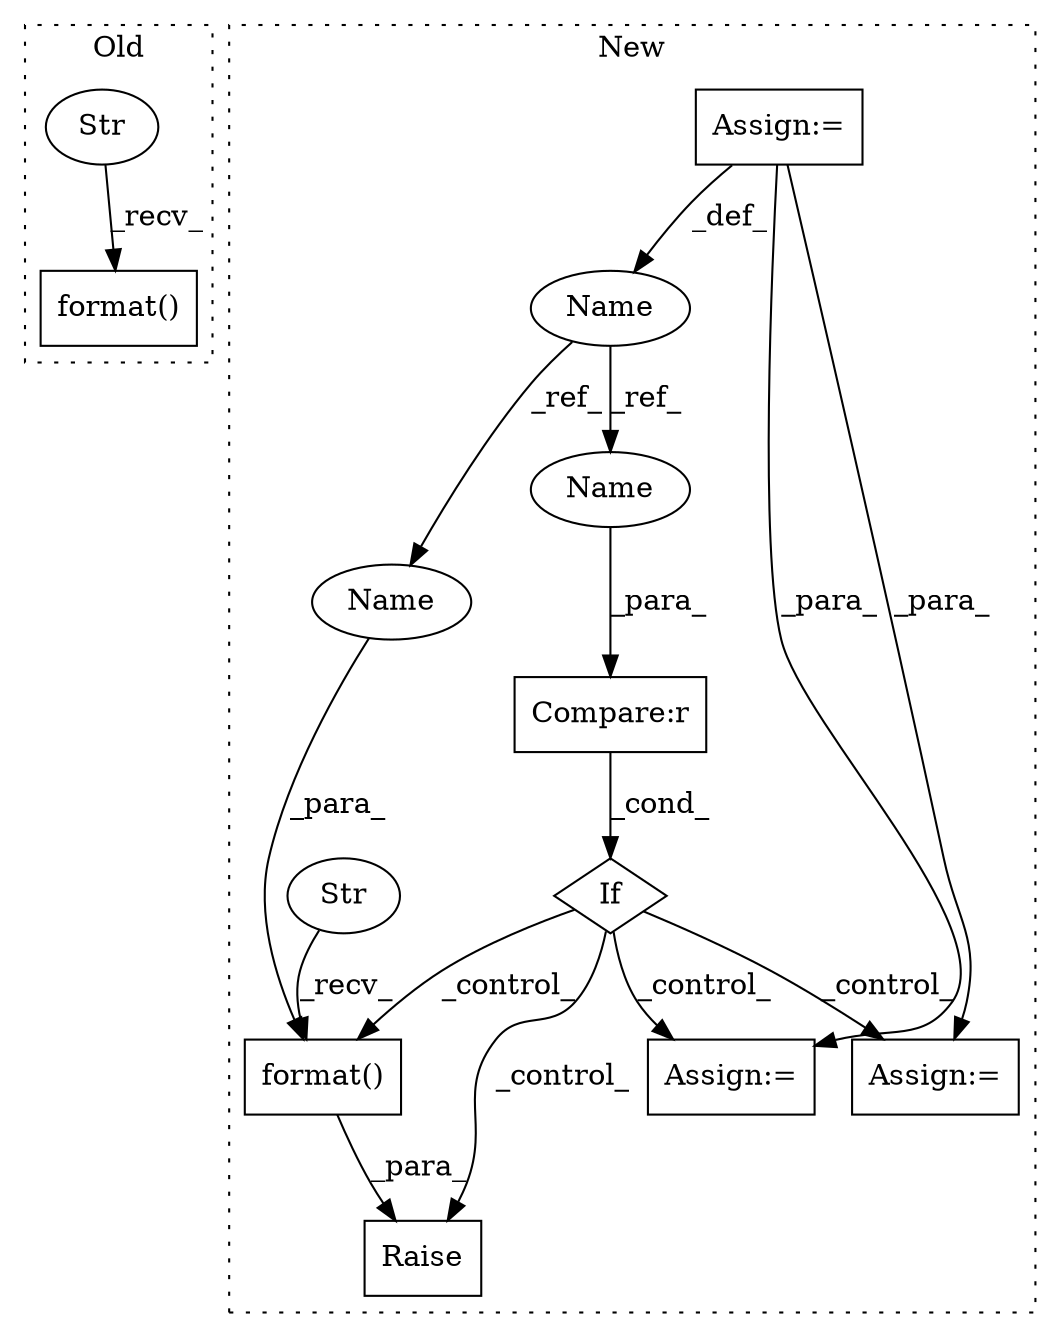 digraph G {
subgraph cluster0 {
1 [label="format()" a="75" s="4355,4410" l="31,1" shape="box"];
3 [label="Str" a="66" s="4355" l="23" shape="ellipse"];
label = "Old";
style="dotted";
}
subgraph cluster1 {
2 [label="Raise" a="91" s="8257" l="6" shape="box"];
4 [label="If" a="96" s="8202,8242" l="3,15" shape="diamond"];
5 [label="Compare:r" a="40" s="8205" l="37" shape="box"];
6 [label="format()" a="75" s="8272,8316" l="34,1" shape="box"];
7 [label="Str" a="66" s="8272" l="26" shape="ellipse"];
8 [label="Name" a="87" s="8161" l="10" shape="ellipse"];
9 [label="Assign:=" a="68" s="8603" l="3" shape="box"];
10 [label="Assign:=" a="68" s="8171" l="3" shape="box"];
11 [label="Assign:=" a="68" s="8561" l="3" shape="box"];
12 [label="Name" a="87" s="8306" l="10" shape="ellipse"];
13 [label="Name" a="87" s="8205" l="10" shape="ellipse"];
label = "New";
style="dotted";
}
3 -> 1 [label="_recv_"];
4 -> 6 [label="_control_"];
4 -> 2 [label="_control_"];
4 -> 11 [label="_control_"];
4 -> 9 [label="_control_"];
5 -> 4 [label="_cond_"];
6 -> 2 [label="_para_"];
7 -> 6 [label="_recv_"];
8 -> 12 [label="_ref_"];
8 -> 13 [label="_ref_"];
10 -> 9 [label="_para_"];
10 -> 8 [label="_def_"];
10 -> 11 [label="_para_"];
12 -> 6 [label="_para_"];
13 -> 5 [label="_para_"];
}